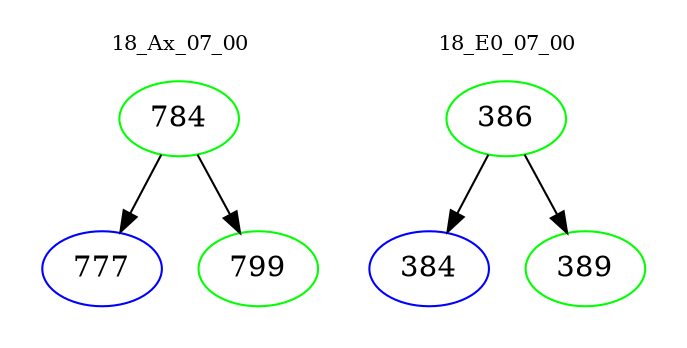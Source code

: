 digraph{
subgraph cluster_0 {
color = white
label = "18_Ax_07_00";
fontsize=10;
T0_784 [label="784", color="green"]
T0_784 -> T0_777 [color="black"]
T0_777 [label="777", color="blue"]
T0_784 -> T0_799 [color="black"]
T0_799 [label="799", color="green"]
}
subgraph cluster_1 {
color = white
label = "18_E0_07_00";
fontsize=10;
T1_386 [label="386", color="green"]
T1_386 -> T1_384 [color="black"]
T1_384 [label="384", color="blue"]
T1_386 -> T1_389 [color="black"]
T1_389 [label="389", color="green"]
}
}
